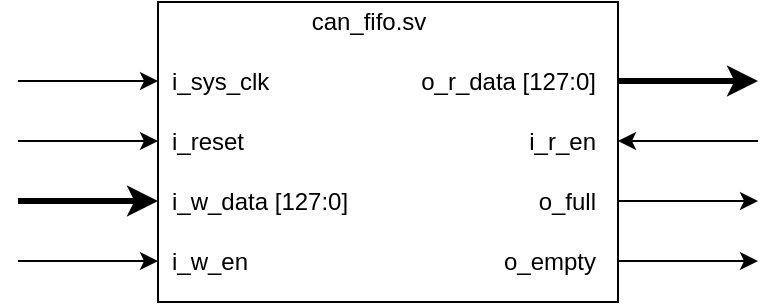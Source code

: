 <mxfile version="13.3.5" type="google"><diagram id="zTU4kip6ESR72fGUUSt4" name="Page-1"><mxGraphModel dx="454" dy="745" grid="1" gridSize="10" guides="1" tooltips="1" connect="1" arrows="1" fold="1" page="1" pageScale="1" pageWidth="850" pageHeight="1100" math="0" shadow="0"><root><mxCell id="0"/><mxCell id="1" parent="0"/><mxCell id="p3Y8mW7P7-YnfOUkiyNe-1" value="" style="rounded=0;whiteSpace=wrap;html=1;" parent="1" vertex="1"><mxGeometry x="100" y="370" width="230" height="150" as="geometry"/></mxCell><mxCell id="p3Y8mW7P7-YnfOUkiyNe-2" value="can_fifo.sv" style="text;html=1;align=center;verticalAlign=middle;resizable=0;points=[];autosize=1;" parent="1" vertex="1"><mxGeometry x="170" y="370" width="70" height="20" as="geometry"/></mxCell><mxCell id="p3Y8mW7P7-YnfOUkiyNe-6" value="i_sys_clk" style="text;html=1;align=left;verticalAlign=middle;resizable=0;points=[];autosize=1;" parent="1" vertex="1"><mxGeometry x="105" y="400" width="60" height="20" as="geometry"/></mxCell><mxCell id="p3Y8mW7P7-YnfOUkiyNe-7" value="i_reset" style="text;html=1;align=left;verticalAlign=middle;resizable=0;points=[];autosize=1;" parent="1" vertex="1"><mxGeometry x="105" y="430" width="50" height="20" as="geometry"/></mxCell><mxCell id="p3Y8mW7P7-YnfOUkiyNe-8" value="i_r_en" style="text;html=1;align=right;verticalAlign=middle;resizable=0;points=[];autosize=1;" parent="1" vertex="1"><mxGeometry x="270" y="430" width="50" height="20" as="geometry"/></mxCell><mxCell id="p3Y8mW7P7-YnfOUkiyNe-9" value="i_w_en" style="text;html=1;align=left;verticalAlign=middle;resizable=0;points=[];autosize=1;" parent="1" vertex="1"><mxGeometry x="105" y="490" width="50" height="20" as="geometry"/></mxCell><mxCell id="p3Y8mW7P7-YnfOUkiyNe-10" value="i_w_data [127:0]" style="text;html=1;align=left;verticalAlign=middle;resizable=0;points=[];autosize=1;" parent="1" vertex="1"><mxGeometry x="105" y="460" width="100" height="20" as="geometry"/></mxCell><mxCell id="p3Y8mW7P7-YnfOUkiyNe-11" value="o_r_data [127:0]" style="text;html=1;align=right;verticalAlign=middle;resizable=0;points=[];autosize=1;" parent="1" vertex="1"><mxGeometry x="220" y="400" width="100" height="20" as="geometry"/></mxCell><mxCell id="p3Y8mW7P7-YnfOUkiyNe-12" value="o_full" style="text;html=1;align=right;verticalAlign=middle;resizable=0;points=[];autosize=1;" parent="1" vertex="1"><mxGeometry x="280" y="460" width="40" height="20" as="geometry"/></mxCell><mxCell id="p3Y8mW7P7-YnfOUkiyNe-13" value="o_empty" style="text;html=1;align=right;verticalAlign=middle;resizable=0;points=[];autosize=1;" parent="1" vertex="1"><mxGeometry x="260" y="490" width="60" height="20" as="geometry"/></mxCell><mxCell id="p3Y8mW7P7-YnfOUkiyNe-15" value="" style="endArrow=none;html=1;startArrow=classic;startFill=1;endFill=0;" parent="1" edge="1"><mxGeometry width="50" height="50" relative="1" as="geometry"><mxPoint x="330" y="439.5" as="sourcePoint"/><mxPoint x="400" y="439.5" as="targetPoint"/></mxGeometry></mxCell><mxCell id="p3Y8mW7P7-YnfOUkiyNe-16" value="" style="endArrow=classic;html=1;" parent="1" edge="1"><mxGeometry width="50" height="50" relative="1" as="geometry"><mxPoint x="30" y="409.5" as="sourcePoint"/><mxPoint x="100" y="409.5" as="targetPoint"/></mxGeometry></mxCell><mxCell id="p3Y8mW7P7-YnfOUkiyNe-17" value="" style="endArrow=classic;html=1;" parent="1" edge="1"><mxGeometry width="50" height="50" relative="1" as="geometry"><mxPoint x="30" y="439.5" as="sourcePoint"/><mxPoint x="100" y="439.5" as="targetPoint"/></mxGeometry></mxCell><mxCell id="p3Y8mW7P7-YnfOUkiyNe-18" value="" style="endArrow=classic;html=1;strokeWidth=3;" parent="1" edge="1"><mxGeometry width="50" height="50" relative="1" as="geometry"><mxPoint x="30" y="469.5" as="sourcePoint"/><mxPoint x="100" y="469.5" as="targetPoint"/></mxGeometry></mxCell><mxCell id="p3Y8mW7P7-YnfOUkiyNe-19" value="" style="endArrow=classic;html=1;" parent="1" edge="1"><mxGeometry width="50" height="50" relative="1" as="geometry"><mxPoint x="30" y="499.5" as="sourcePoint"/><mxPoint x="100" y="499.5" as="targetPoint"/></mxGeometry></mxCell><mxCell id="p3Y8mW7P7-YnfOUkiyNe-22" value="" style="endArrow=classic;html=1;strokeWidth=3;" parent="1" edge="1"><mxGeometry width="50" height="50" relative="1" as="geometry"><mxPoint x="330" y="409.5" as="sourcePoint"/><mxPoint x="400" y="409.5" as="targetPoint"/></mxGeometry></mxCell><mxCell id="p3Y8mW7P7-YnfOUkiyNe-23" value="" style="endArrow=classic;html=1;" parent="1" edge="1"><mxGeometry width="50" height="50" relative="1" as="geometry"><mxPoint x="330" y="469.5" as="sourcePoint"/><mxPoint x="400" y="469.5" as="targetPoint"/></mxGeometry></mxCell><mxCell id="p3Y8mW7P7-YnfOUkiyNe-24" value="" style="endArrow=classic;html=1;" parent="1" edge="1"><mxGeometry width="50" height="50" relative="1" as="geometry"><mxPoint x="330" y="499.5" as="sourcePoint"/><mxPoint x="400" y="499.5" as="targetPoint"/></mxGeometry></mxCell></root></mxGraphModel></diagram></mxfile>